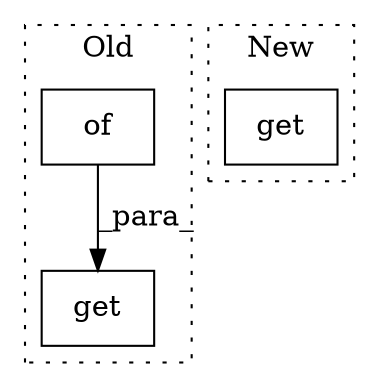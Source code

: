 digraph G {
subgraph cluster0 {
1 [label="get" a="32" s="11180,11199" l="4,1" shape="box"];
3 [label="of" a="32" s="11195" l="4" shape="box"];
label = "Old";
style="dotted";
}
subgraph cluster1 {
2 [label="get" a="32" s="9851,9885" l="4,1" shape="box"];
label = "New";
style="dotted";
}
3 -> 1 [label="_para_"];
}